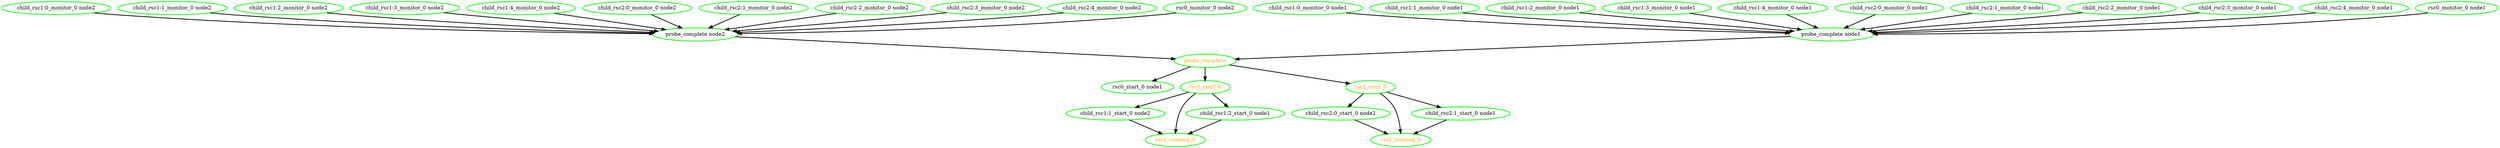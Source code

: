  digraph "g" {
"child_rsc1:0_monitor_0 node1" -> "probe_complete node1" [ style = bold]
"child_rsc1:0_monitor_0 node1" [ style=bold color="green" fontcolor="black" ]
"child_rsc1:0_monitor_0 node2" -> "probe_complete node2" [ style = bold]
"child_rsc1:0_monitor_0 node2" [ style=bold color="green" fontcolor="black" ]
"child_rsc1:1_monitor_0 node1" -> "probe_complete node1" [ style = bold]
"child_rsc1:1_monitor_0 node1" [ style=bold color="green" fontcolor="black" ]
"child_rsc1:1_monitor_0 node2" -> "probe_complete node2" [ style = bold]
"child_rsc1:1_monitor_0 node2" [ style=bold color="green" fontcolor="black" ]
"child_rsc1:1_start_0 node2" -> "rsc1_running_0" [ style = bold]
"child_rsc1:1_start_0 node2" [ style=bold color="green" fontcolor="black" ]
"child_rsc1:2_monitor_0 node1" -> "probe_complete node1" [ style = bold]
"child_rsc1:2_monitor_0 node1" [ style=bold color="green" fontcolor="black" ]
"child_rsc1:2_monitor_0 node2" -> "probe_complete node2" [ style = bold]
"child_rsc1:2_monitor_0 node2" [ style=bold color="green" fontcolor="black" ]
"child_rsc1:2_start_0 node1" -> "rsc1_running_0" [ style = bold]
"child_rsc1:2_start_0 node1" [ style=bold color="green" fontcolor="black" ]
"child_rsc1:3_monitor_0 node1" -> "probe_complete node1" [ style = bold]
"child_rsc1:3_monitor_0 node1" [ style=bold color="green" fontcolor="black" ]
"child_rsc1:3_monitor_0 node2" -> "probe_complete node2" [ style = bold]
"child_rsc1:3_monitor_0 node2" [ style=bold color="green" fontcolor="black" ]
"child_rsc1:4_monitor_0 node1" -> "probe_complete node1" [ style = bold]
"child_rsc1:4_monitor_0 node1" [ style=bold color="green" fontcolor="black" ]
"child_rsc1:4_monitor_0 node2" -> "probe_complete node2" [ style = bold]
"child_rsc1:4_monitor_0 node2" [ style=bold color="green" fontcolor="black" ]
"child_rsc2:0_monitor_0 node1" -> "probe_complete node1" [ style = bold]
"child_rsc2:0_monitor_0 node1" [ style=bold color="green" fontcolor="black" ]
"child_rsc2:0_monitor_0 node2" -> "probe_complete node2" [ style = bold]
"child_rsc2:0_monitor_0 node2" [ style=bold color="green" fontcolor="black" ]
"child_rsc2:0_start_0 node2" -> "rsc2_running_0" [ style = bold]
"child_rsc2:0_start_0 node2" [ style=bold color="green" fontcolor="black" ]
"child_rsc2:1_monitor_0 node1" -> "probe_complete node1" [ style = bold]
"child_rsc2:1_monitor_0 node1" [ style=bold color="green" fontcolor="black" ]
"child_rsc2:1_monitor_0 node2" -> "probe_complete node2" [ style = bold]
"child_rsc2:1_monitor_0 node2" [ style=bold color="green" fontcolor="black" ]
"child_rsc2:1_start_0 node1" -> "rsc2_running_0" [ style = bold]
"child_rsc2:1_start_0 node1" [ style=bold color="green" fontcolor="black" ]
"child_rsc2:2_monitor_0 node1" -> "probe_complete node1" [ style = bold]
"child_rsc2:2_monitor_0 node1" [ style=bold color="green" fontcolor="black" ]
"child_rsc2:2_monitor_0 node2" -> "probe_complete node2" [ style = bold]
"child_rsc2:2_monitor_0 node2" [ style=bold color="green" fontcolor="black" ]
"child_rsc2:3_monitor_0 node1" -> "probe_complete node1" [ style = bold]
"child_rsc2:3_monitor_0 node1" [ style=bold color="green" fontcolor="black" ]
"child_rsc2:3_monitor_0 node2" -> "probe_complete node2" [ style = bold]
"child_rsc2:3_monitor_0 node2" [ style=bold color="green" fontcolor="black" ]
"child_rsc2:4_monitor_0 node1" -> "probe_complete node1" [ style = bold]
"child_rsc2:4_monitor_0 node1" [ style=bold color="green" fontcolor="black" ]
"child_rsc2:4_monitor_0 node2" -> "probe_complete node2" [ style = bold]
"child_rsc2:4_monitor_0 node2" [ style=bold color="green" fontcolor="black" ]
"probe_complete node1" -> "probe_complete" [ style = bold]
"probe_complete node1" [ style=bold color="green" fontcolor="black" ]
"probe_complete node2" -> "probe_complete" [ style = bold]
"probe_complete node2" [ style=bold color="green" fontcolor="black" ]
"probe_complete" -> "rsc0_start_0 node1" [ style = bold]
"probe_complete" -> "rsc1_start_0" [ style = bold]
"probe_complete" -> "rsc2_start_0" [ style = bold]
"probe_complete" [ style=bold color="green" fontcolor="orange" ]
"rsc0_monitor_0 node1" -> "probe_complete node1" [ style = bold]
"rsc0_monitor_0 node1" [ style=bold color="green" fontcolor="black" ]
"rsc0_monitor_0 node2" -> "probe_complete node2" [ style = bold]
"rsc0_monitor_0 node2" [ style=bold color="green" fontcolor="black" ]
"rsc0_start_0 node1" [ style=bold color="green" fontcolor="black" ]
"rsc1_running_0" [ style=bold color="green" fontcolor="orange" ]
"rsc1_start_0" -> "child_rsc1:1_start_0 node2" [ style = bold]
"rsc1_start_0" -> "child_rsc1:2_start_0 node1" [ style = bold]
"rsc1_start_0" -> "rsc1_running_0" [ style = bold]
"rsc1_start_0" [ style=bold color="green" fontcolor="orange" ]
"rsc2_running_0" [ style=bold color="green" fontcolor="orange" ]
"rsc2_start_0" -> "child_rsc2:0_start_0 node2" [ style = bold]
"rsc2_start_0" -> "child_rsc2:1_start_0 node1" [ style = bold]
"rsc2_start_0" -> "rsc2_running_0" [ style = bold]
"rsc2_start_0" [ style=bold color="green" fontcolor="orange" ]
}
